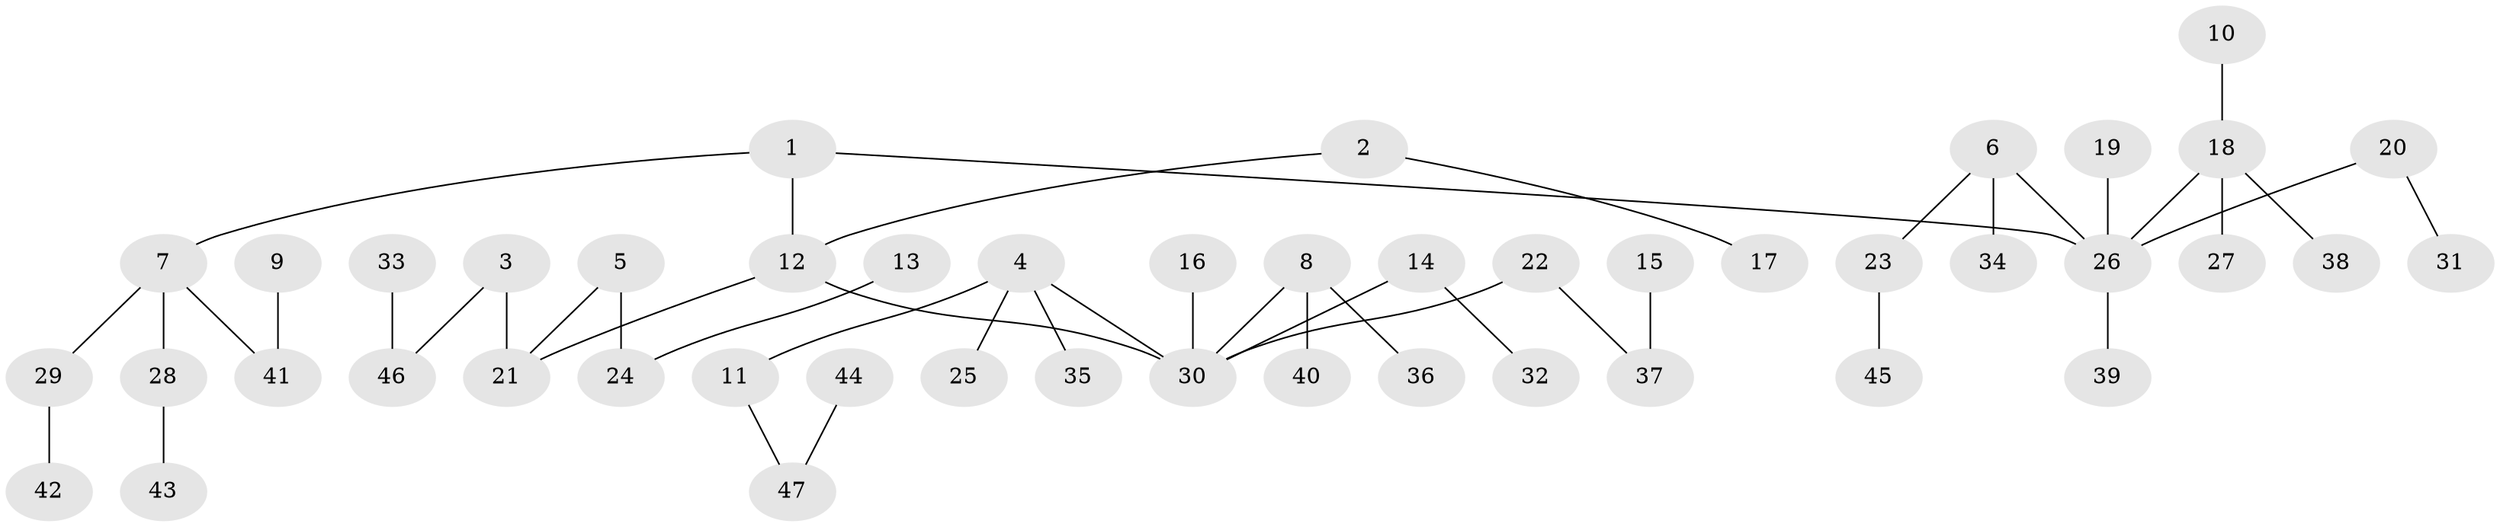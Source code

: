 // original degree distribution, {8: 0.010638297872340425, 6: 0.010638297872340425, 3: 0.1595744680851064, 7: 0.010638297872340425, 5: 0.031914893617021274, 2: 0.2765957446808511, 1: 0.4787234042553192, 4: 0.02127659574468085}
// Generated by graph-tools (version 1.1) at 2025/02/03/09/25 03:02:26]
// undirected, 47 vertices, 46 edges
graph export_dot {
graph [start="1"]
  node [color=gray90,style=filled];
  1;
  2;
  3;
  4;
  5;
  6;
  7;
  8;
  9;
  10;
  11;
  12;
  13;
  14;
  15;
  16;
  17;
  18;
  19;
  20;
  21;
  22;
  23;
  24;
  25;
  26;
  27;
  28;
  29;
  30;
  31;
  32;
  33;
  34;
  35;
  36;
  37;
  38;
  39;
  40;
  41;
  42;
  43;
  44;
  45;
  46;
  47;
  1 -- 7 [weight=1.0];
  1 -- 12 [weight=1.0];
  1 -- 26 [weight=1.0];
  2 -- 12 [weight=1.0];
  2 -- 17 [weight=1.0];
  3 -- 21 [weight=1.0];
  3 -- 46 [weight=1.0];
  4 -- 11 [weight=1.0];
  4 -- 25 [weight=1.0];
  4 -- 30 [weight=1.0];
  4 -- 35 [weight=1.0];
  5 -- 21 [weight=1.0];
  5 -- 24 [weight=1.0];
  6 -- 23 [weight=1.0];
  6 -- 26 [weight=1.0];
  6 -- 34 [weight=1.0];
  7 -- 28 [weight=1.0];
  7 -- 29 [weight=1.0];
  7 -- 41 [weight=1.0];
  8 -- 30 [weight=1.0];
  8 -- 36 [weight=1.0];
  8 -- 40 [weight=1.0];
  9 -- 41 [weight=1.0];
  10 -- 18 [weight=1.0];
  11 -- 47 [weight=1.0];
  12 -- 21 [weight=1.0];
  12 -- 30 [weight=1.0];
  13 -- 24 [weight=1.0];
  14 -- 30 [weight=1.0];
  14 -- 32 [weight=1.0];
  15 -- 37 [weight=1.0];
  16 -- 30 [weight=1.0];
  18 -- 26 [weight=1.0];
  18 -- 27 [weight=1.0];
  18 -- 38 [weight=1.0];
  19 -- 26 [weight=1.0];
  20 -- 26 [weight=1.0];
  20 -- 31 [weight=1.0];
  22 -- 30 [weight=1.0];
  22 -- 37 [weight=1.0];
  23 -- 45 [weight=1.0];
  26 -- 39 [weight=1.0];
  28 -- 43 [weight=1.0];
  29 -- 42 [weight=1.0];
  33 -- 46 [weight=1.0];
  44 -- 47 [weight=1.0];
}
